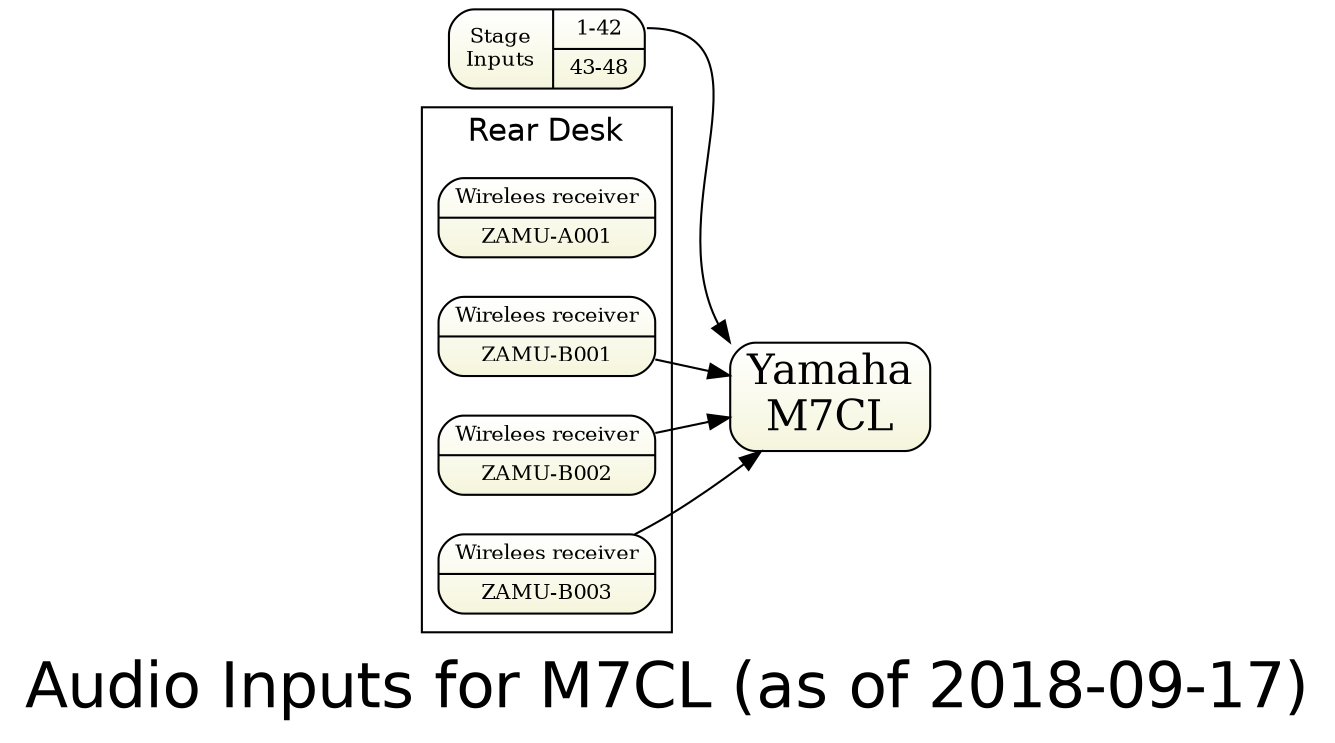 digraph topology1 { 
graph [overlap = true, fontsize = 30, rankdir=LR 
      label="Audio Inputs for M7CL (as of 2018-09-17)",
      fontname = Helvetica]

node [shape=Mrecord, tooltip="" , fontsize = 10,
      fillcolor="white:beige" , style=filled  
      gradientangle=270]

stage [label="{ Stage\nInputs
|{<o1>1-42 
| <o2>43-48   
} }"]  

m7 [label="Yamaha\nM7CL" fontsize=20 ]

subgraph cluster_rear { label="Rear Desk" fontsize=15
  zamua001 [label="Wirelees receiver|ZAMU-A001"]
  zamub001 [label="Wirelees receiver|ZAMU-B001"]
  zamub002 [label="Wirelees receiver|ZAMU-B002"]
  zamub003 [label="Wirelees receiver|ZAMU-B003"]
}

{zamub001 zamub002 zamub003} -> m7

stage:o1 -> m7:i2
}